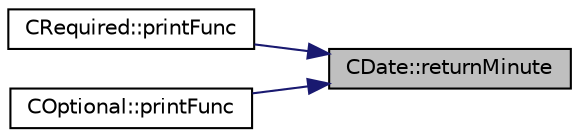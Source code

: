 digraph "CDate::returnMinute"
{
 // LATEX_PDF_SIZE
  edge [fontname="Helvetica",fontsize="10",labelfontname="Helvetica",labelfontsize="10"];
  node [fontname="Helvetica",fontsize="10",shape=record];
  rankdir="RL";
  Node1 [label="CDate::returnMinute",height=0.2,width=0.4,color="black", fillcolor="grey75", style="filled", fontcolor="black",tooltip=" "];
  Node1 -> Node2 [dir="back",color="midnightblue",fontsize="10",style="solid",fontname="Helvetica"];
  Node2 [label="CRequired::printFunc",height=0.2,width=0.4,color="black", fillcolor="white", style="filled",URL="$classCRequired.html#a88371bbdd2994bd535834dc7c948fa99",tooltip=" "];
  Node1 -> Node3 [dir="back",color="midnightblue",fontsize="10",style="solid",fontname="Helvetica"];
  Node3 [label="COptional::printFunc",height=0.2,width=0.4,color="black", fillcolor="white", style="filled",URL="$classCOptional.html#a1017ba7f69370a4ad499711d3683cd18",tooltip=" "];
}
